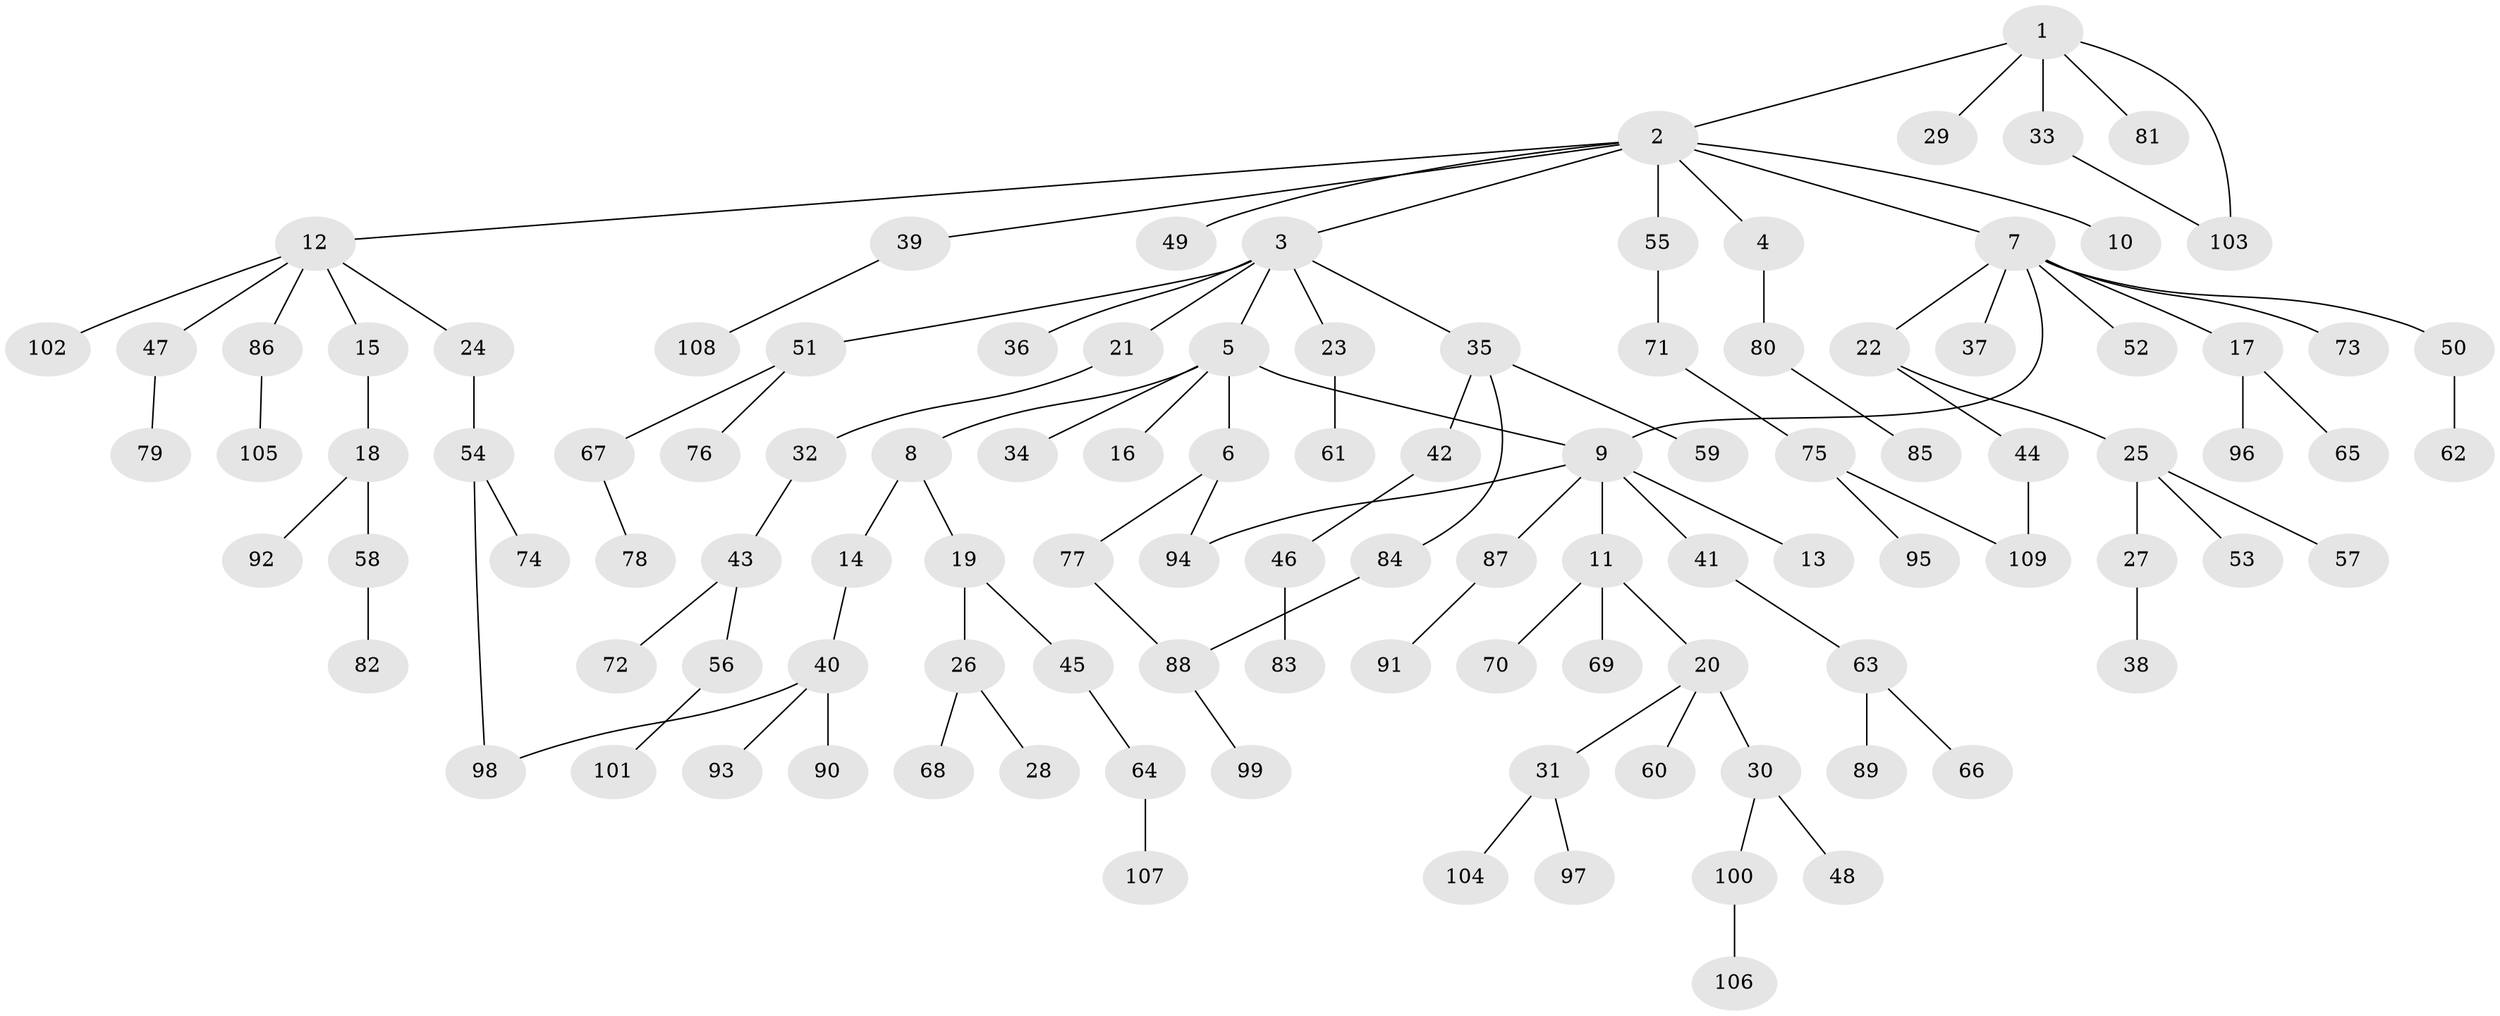 // Generated by graph-tools (version 1.1) at 2025/13/03/09/25 04:13:38]
// undirected, 109 vertices, 114 edges
graph export_dot {
graph [start="1"]
  node [color=gray90,style=filled];
  1;
  2;
  3;
  4;
  5;
  6;
  7;
  8;
  9;
  10;
  11;
  12;
  13;
  14;
  15;
  16;
  17;
  18;
  19;
  20;
  21;
  22;
  23;
  24;
  25;
  26;
  27;
  28;
  29;
  30;
  31;
  32;
  33;
  34;
  35;
  36;
  37;
  38;
  39;
  40;
  41;
  42;
  43;
  44;
  45;
  46;
  47;
  48;
  49;
  50;
  51;
  52;
  53;
  54;
  55;
  56;
  57;
  58;
  59;
  60;
  61;
  62;
  63;
  64;
  65;
  66;
  67;
  68;
  69;
  70;
  71;
  72;
  73;
  74;
  75;
  76;
  77;
  78;
  79;
  80;
  81;
  82;
  83;
  84;
  85;
  86;
  87;
  88;
  89;
  90;
  91;
  92;
  93;
  94;
  95;
  96;
  97;
  98;
  99;
  100;
  101;
  102;
  103;
  104;
  105;
  106;
  107;
  108;
  109;
  1 -- 2;
  1 -- 29;
  1 -- 33;
  1 -- 81;
  1 -- 103;
  2 -- 3;
  2 -- 4;
  2 -- 7;
  2 -- 10;
  2 -- 12;
  2 -- 39;
  2 -- 49;
  2 -- 55;
  3 -- 5;
  3 -- 21;
  3 -- 23;
  3 -- 35;
  3 -- 36;
  3 -- 51;
  4 -- 80;
  5 -- 6;
  5 -- 8;
  5 -- 9;
  5 -- 16;
  5 -- 34;
  6 -- 77;
  6 -- 94;
  7 -- 17;
  7 -- 22;
  7 -- 37;
  7 -- 50;
  7 -- 52;
  7 -- 73;
  7 -- 9;
  8 -- 14;
  8 -- 19;
  9 -- 11;
  9 -- 13;
  9 -- 41;
  9 -- 87;
  9 -- 94;
  11 -- 20;
  11 -- 69;
  11 -- 70;
  12 -- 15;
  12 -- 24;
  12 -- 47;
  12 -- 86;
  12 -- 102;
  14 -- 40;
  15 -- 18;
  17 -- 65;
  17 -- 96;
  18 -- 58;
  18 -- 92;
  19 -- 26;
  19 -- 45;
  20 -- 30;
  20 -- 31;
  20 -- 60;
  21 -- 32;
  22 -- 25;
  22 -- 44;
  23 -- 61;
  24 -- 54;
  25 -- 27;
  25 -- 53;
  25 -- 57;
  26 -- 28;
  26 -- 68;
  27 -- 38;
  30 -- 48;
  30 -- 100;
  31 -- 97;
  31 -- 104;
  32 -- 43;
  33 -- 103;
  35 -- 42;
  35 -- 59;
  35 -- 84;
  39 -- 108;
  40 -- 90;
  40 -- 93;
  40 -- 98;
  41 -- 63;
  42 -- 46;
  43 -- 56;
  43 -- 72;
  44 -- 109;
  45 -- 64;
  46 -- 83;
  47 -- 79;
  50 -- 62;
  51 -- 67;
  51 -- 76;
  54 -- 74;
  54 -- 98;
  55 -- 71;
  56 -- 101;
  58 -- 82;
  63 -- 66;
  63 -- 89;
  64 -- 107;
  67 -- 78;
  71 -- 75;
  75 -- 95;
  75 -- 109;
  77 -- 88;
  80 -- 85;
  84 -- 88;
  86 -- 105;
  87 -- 91;
  88 -- 99;
  100 -- 106;
}
